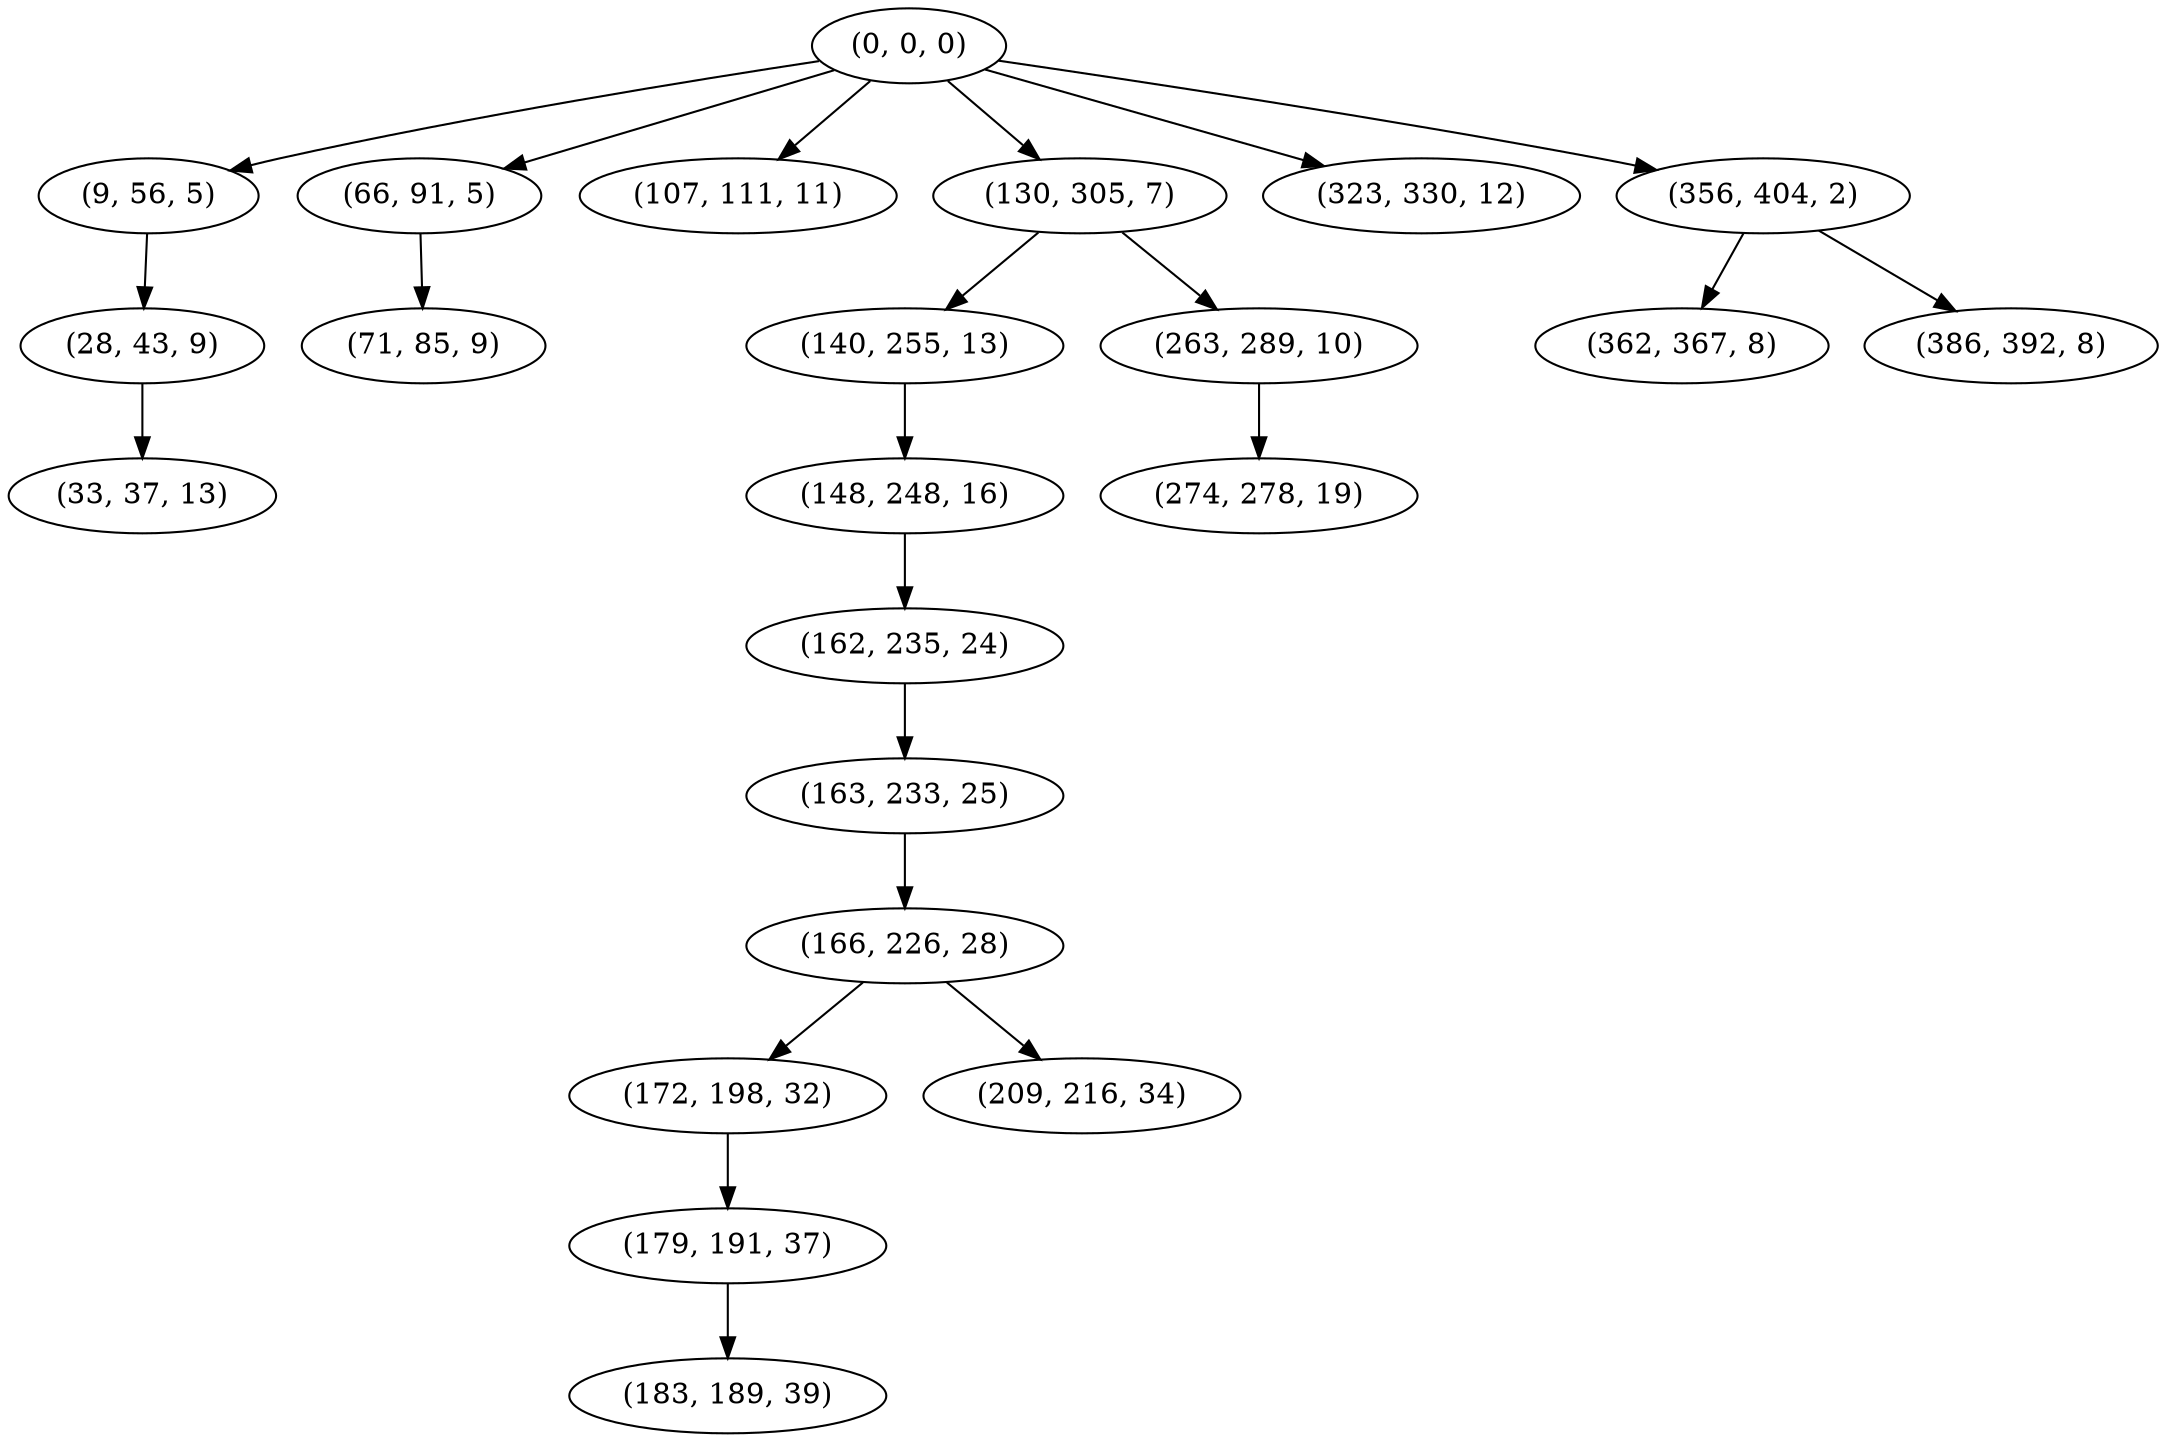 digraph tree {
    "(0, 0, 0)";
    "(9, 56, 5)";
    "(28, 43, 9)";
    "(33, 37, 13)";
    "(66, 91, 5)";
    "(71, 85, 9)";
    "(107, 111, 11)";
    "(130, 305, 7)";
    "(140, 255, 13)";
    "(148, 248, 16)";
    "(162, 235, 24)";
    "(163, 233, 25)";
    "(166, 226, 28)";
    "(172, 198, 32)";
    "(179, 191, 37)";
    "(183, 189, 39)";
    "(209, 216, 34)";
    "(263, 289, 10)";
    "(274, 278, 19)";
    "(323, 330, 12)";
    "(356, 404, 2)";
    "(362, 367, 8)";
    "(386, 392, 8)";
    "(0, 0, 0)" -> "(9, 56, 5)";
    "(0, 0, 0)" -> "(66, 91, 5)";
    "(0, 0, 0)" -> "(107, 111, 11)";
    "(0, 0, 0)" -> "(130, 305, 7)";
    "(0, 0, 0)" -> "(323, 330, 12)";
    "(0, 0, 0)" -> "(356, 404, 2)";
    "(9, 56, 5)" -> "(28, 43, 9)";
    "(28, 43, 9)" -> "(33, 37, 13)";
    "(66, 91, 5)" -> "(71, 85, 9)";
    "(130, 305, 7)" -> "(140, 255, 13)";
    "(130, 305, 7)" -> "(263, 289, 10)";
    "(140, 255, 13)" -> "(148, 248, 16)";
    "(148, 248, 16)" -> "(162, 235, 24)";
    "(162, 235, 24)" -> "(163, 233, 25)";
    "(163, 233, 25)" -> "(166, 226, 28)";
    "(166, 226, 28)" -> "(172, 198, 32)";
    "(166, 226, 28)" -> "(209, 216, 34)";
    "(172, 198, 32)" -> "(179, 191, 37)";
    "(179, 191, 37)" -> "(183, 189, 39)";
    "(263, 289, 10)" -> "(274, 278, 19)";
    "(356, 404, 2)" -> "(362, 367, 8)";
    "(356, 404, 2)" -> "(386, 392, 8)";
}
